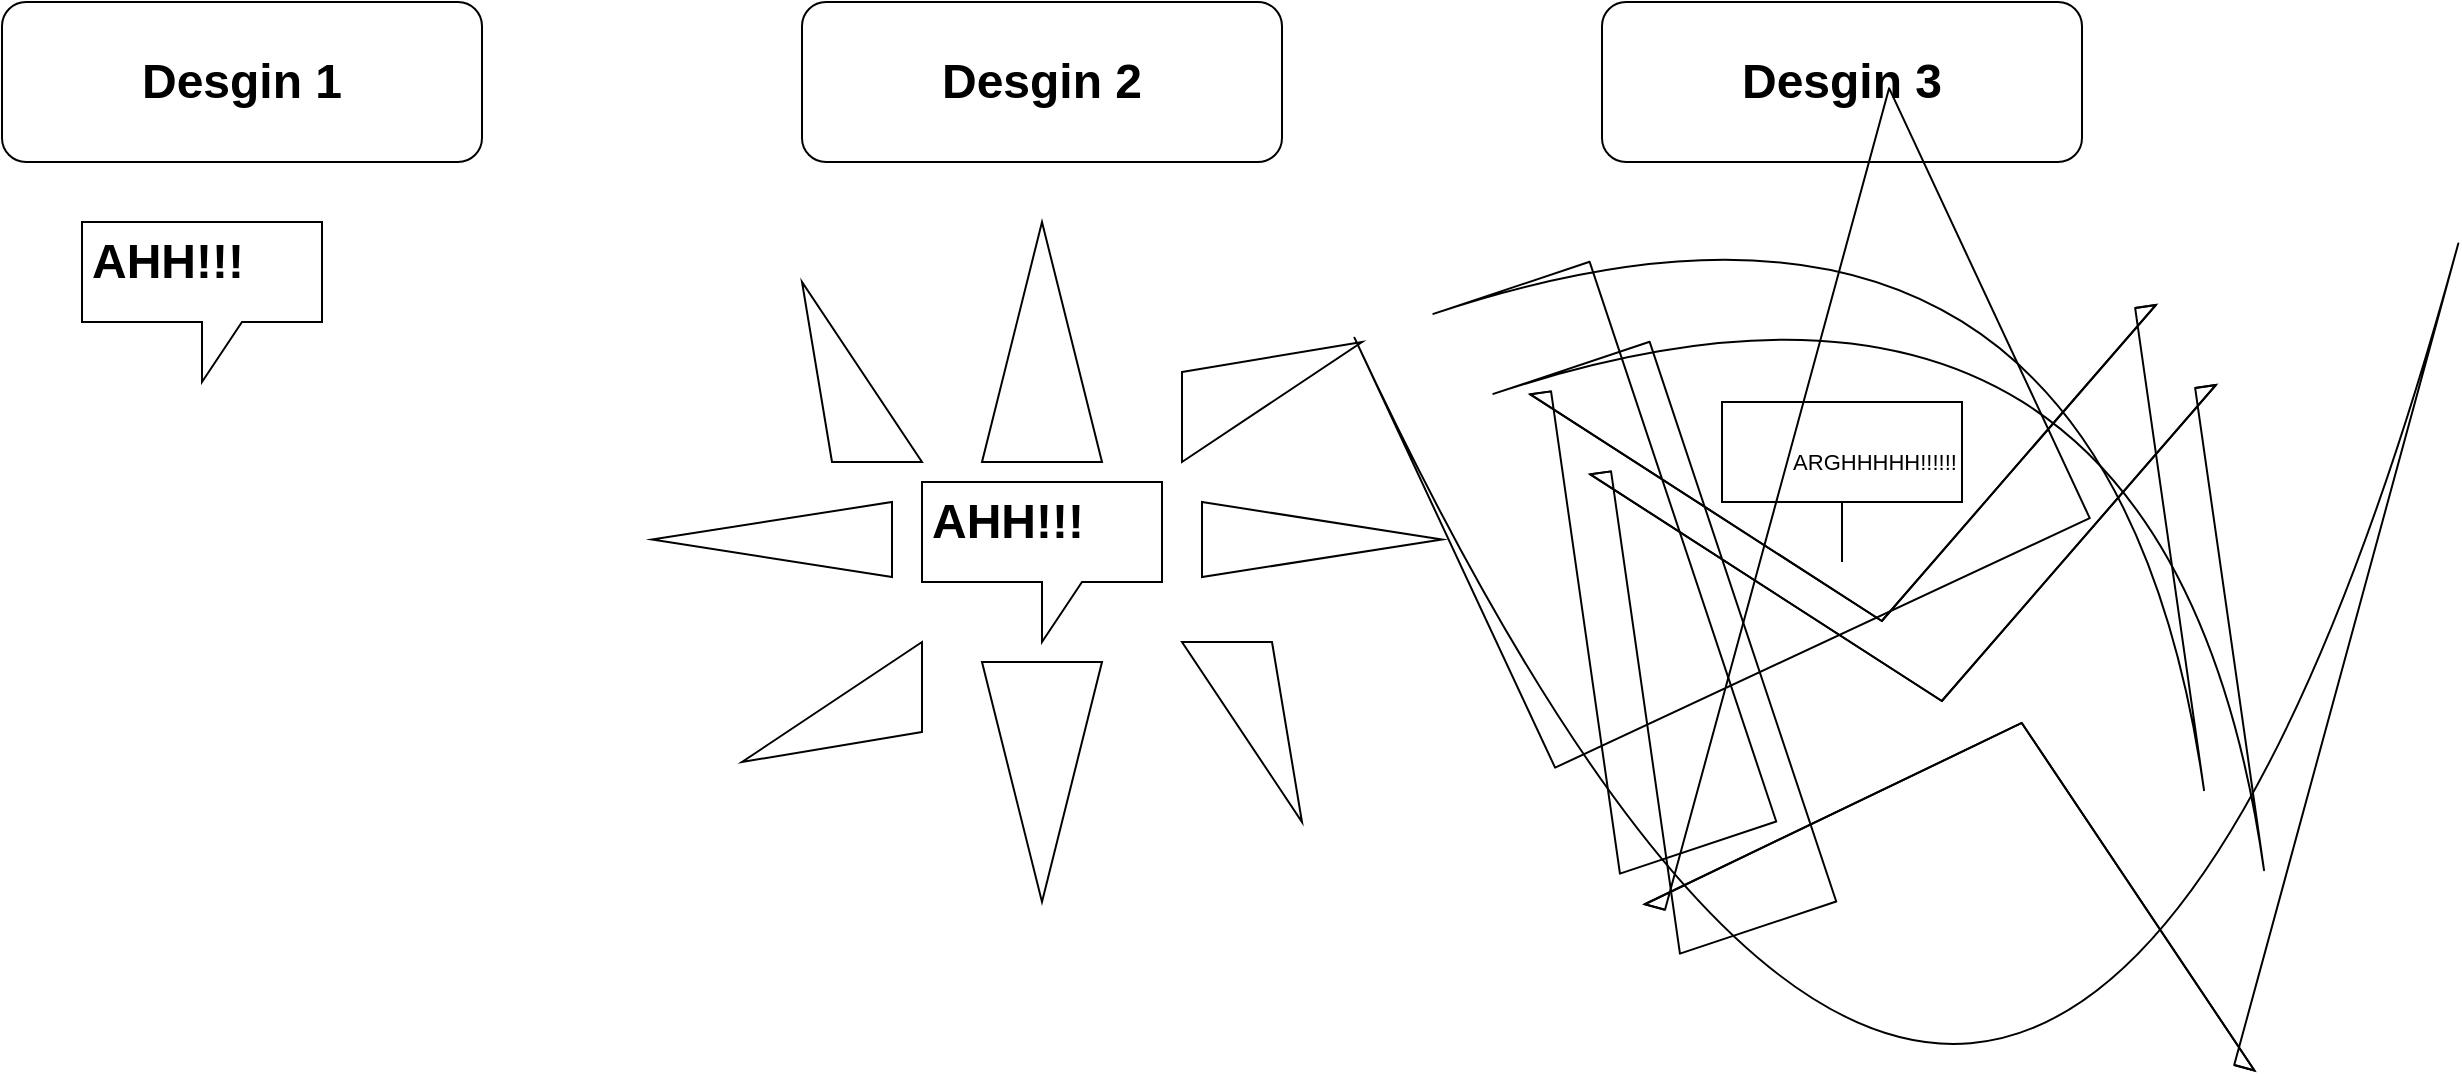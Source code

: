 <mxfile>
    <diagram id="-NTjrvs-vra0zDaYLr7q" name="Page-1">
        <mxGraphModel dx="1130" dy="792" grid="1" gridSize="10" guides="1" tooltips="1" connect="1" arrows="1" fold="1" page="1" pageScale="1" pageWidth="850" pageHeight="1100" math="0" shadow="0">
            <root>
                <mxCell id="0"/>
                <mxCell id="1" parent="0"/>
                <mxCell id="2" value="" style="shape=callout;whiteSpace=wrap;html=1;perimeter=calloutPerimeter;" vertex="1" parent="1">
                    <mxGeometry x="80" y="190" width="120" height="80" as="geometry"/>
                </mxCell>
                <mxCell id="3" value="&lt;h1 style=&quot;text-align: left;&quot;&gt;Desgin 1&lt;/h1&gt;" style="rounded=1;whiteSpace=wrap;html=1;" vertex="1" parent="1">
                    <mxGeometry x="40" y="80" width="240" height="80" as="geometry"/>
                </mxCell>
                <mxCell id="4" value="&lt;h1&gt;AHH!!!&lt;/h1&gt;" style="text;html=1;strokeColor=none;fillColor=none;spacing=5;spacingTop=-20;whiteSpace=wrap;overflow=hidden;rounded=0;" vertex="1" parent="1">
                    <mxGeometry x="80" y="190" width="120" height="50" as="geometry"/>
                </mxCell>
                <mxCell id="6" value="&lt;h1 style=&quot;text-align: left;&quot;&gt;Desgin 2&lt;/h1&gt;" style="rounded=1;whiteSpace=wrap;html=1;" vertex="1" parent="1">
                    <mxGeometry x="440" y="80" width="240" height="80" as="geometry"/>
                </mxCell>
                <mxCell id="7" value="" style="shape=callout;whiteSpace=wrap;html=1;perimeter=calloutPerimeter;" vertex="1" parent="1">
                    <mxGeometry x="500" y="320" width="120" height="80" as="geometry"/>
                </mxCell>
                <mxCell id="8" value="&lt;h1&gt;AHH!!!&lt;/h1&gt;" style="text;html=1;strokeColor=none;fillColor=none;spacing=5;spacingTop=-20;whiteSpace=wrap;overflow=hidden;rounded=0;" vertex="1" parent="1">
                    <mxGeometry x="500" y="320" width="120" height="50" as="geometry"/>
                </mxCell>
                <mxCell id="10" value="" style="verticalLabelPosition=bottom;verticalAlign=top;html=1;shape=mxgraph.basic.acute_triangle;dx=0.5;" vertex="1" parent="1">
                    <mxGeometry x="530" y="190" width="60" height="120" as="geometry"/>
                </mxCell>
                <mxCell id="11" value="" style="verticalLabelPosition=bottom;verticalAlign=top;html=1;shape=mxgraph.basic.acute_triangle;dx=0.5;direction=south;" vertex="1" parent="1">
                    <mxGeometry x="640" y="330" width="120" height="37.5" as="geometry"/>
                </mxCell>
                <mxCell id="12" value="" style="verticalLabelPosition=bottom;verticalAlign=top;html=1;shape=mxgraph.basic.acute_triangle;dx=0.5;direction=north;" vertex="1" parent="1">
                    <mxGeometry x="365" y="330" width="120" height="37.5" as="geometry"/>
                </mxCell>
                <mxCell id="13" value="" style="verticalLabelPosition=bottom;verticalAlign=top;html=1;shape=mxgraph.basic.acute_triangle;dx=0.5;direction=west;" vertex="1" parent="1">
                    <mxGeometry x="530" y="410" width="60" height="120" as="geometry"/>
                </mxCell>
                <mxCell id="14" value="" style="verticalLabelPosition=bottom;verticalAlign=top;html=1;shape=mxgraph.basic.obtuse_triangle;dx=0.25;" vertex="1" parent="1">
                    <mxGeometry x="440" y="220" width="60" height="90" as="geometry"/>
                </mxCell>
                <mxCell id="15" value="" style="verticalLabelPosition=bottom;verticalAlign=top;html=1;shape=mxgraph.basic.obtuse_triangle;dx=0.25;direction=south;" vertex="1" parent="1">
                    <mxGeometry x="630" y="250" width="90" height="60" as="geometry"/>
                </mxCell>
                <mxCell id="16" value="" style="verticalLabelPosition=bottom;verticalAlign=top;html=1;shape=mxgraph.basic.obtuse_triangle;dx=0.25;direction=west;" vertex="1" parent="1">
                    <mxGeometry x="630" y="400" width="60" height="90" as="geometry"/>
                </mxCell>
                <mxCell id="17" value="" style="verticalLabelPosition=bottom;verticalAlign=top;html=1;shape=mxgraph.basic.obtuse_triangle;dx=0.25;direction=north;" vertex="1" parent="1">
                    <mxGeometry x="410" y="400" width="90" height="60" as="geometry"/>
                </mxCell>
                <mxCell id="18" value="&lt;h1 style=&quot;text-align: left;&quot;&gt;Desgin 3&lt;/h1&gt;" style="rounded=1;whiteSpace=wrap;html=1;" vertex="1" parent="1">
                    <mxGeometry x="840" y="80" width="240" height="80" as="geometry"/>
                </mxCell>
                <mxCell id="19" value="" style="shape=callout;whiteSpace=wrap;html=1;perimeter=calloutPerimeter;base=0;" vertex="1" parent="1">
                    <mxGeometry x="900" y="280" width="120" height="80" as="geometry"/>
                </mxCell>
                <mxCell id="22" value="" style="shape=flexArrow;endArrow=classic;html=1;width=295;endSize=45.35;" edge="1" parent="1">
                    <mxGeometry width="50" height="50" relative="1" as="geometry">
                        <mxPoint x="910" y="390" as="sourcePoint"/>
                        <mxPoint x="1010" y="430" as="targetPoint"/>
                        <Array as="points">
                            <mxPoint x="1000" y="360"/>
                        </Array>
                    </mxGeometry>
                </mxCell>
                <mxCell id="23" value="" style="shape=flexArrow;endArrow=classic;html=1;width=295;endSize=45.35;" edge="1" parent="1">
                    <mxGeometry width="50" height="50" relative="1" as="geometry">
                        <mxPoint x="880" y="350" as="sourcePoint"/>
                        <mxPoint x="980" y="390" as="targetPoint"/>
                        <Array as="points">
                            <mxPoint x="970" y="320"/>
                        </Array>
                    </mxGeometry>
                </mxCell>
                <mxCell id="24" value="" style="shape=flexArrow;endArrow=classic;html=1;width=295;endSize=45.35;" edge="1" parent="1">
                    <mxGeometry width="50" height="50" relative="1" as="geometry">
                        <mxPoint x="950" y="400" as="sourcePoint"/>
                        <mxPoint x="1050" y="440" as="targetPoint"/>
                        <Array as="points">
                            <mxPoint x="1020" y="550"/>
                        </Array>
                    </mxGeometry>
                </mxCell>
                <mxCell id="25" value="ARGHHHHH!!!!!!" style="edgeLabel;html=1;align=center;verticalAlign=middle;resizable=0;points=[];" vertex="1" connectable="0" parent="24">
                    <mxGeometry x="-1" y="93" relative="1" as="geometry">
                        <mxPoint x="-59" y="-51" as="offset"/>
                    </mxGeometry>
                </mxCell>
            </root>
        </mxGraphModel>
    </diagram>
</mxfile>